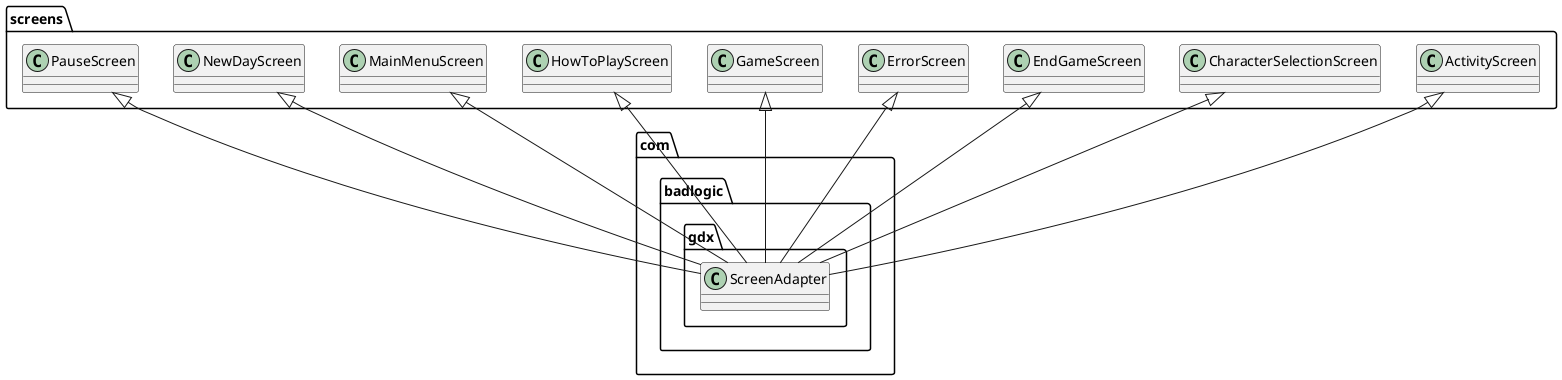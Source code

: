 @startuml
'https://plantuml.com/class-diagram
/'
more detail about the functionality of the classes in the screens package
'/

package com.badlogic.gdx {
class ScreenAdapter
}

package screens {

class ActivityScreen
class CharacterSelectionScreen
class EndGameScreen
class ErrorScreen
class GameScreen
class HowToPlayScreen
class MainMenuScreen
class NewDayScreen
class PauseScreen

ActivityScreen <|-- ScreenAdapter
CharacterSelectionScreen <|-- ScreenAdapter
EndGameScreen <|-- ScreenAdapter
ErrorScreen <|-- ScreenAdapter
GameScreen <|-- ScreenAdapter
HowToPlayScreen <|-- ScreenAdapter
MainMenuScreen <|-- ScreenAdapter
NewDayScreen <|-- ScreenAdapter
PauseScreen <|-- ScreenAdapter
}
}


@enduml